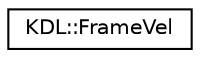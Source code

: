 digraph G
{
  edge [fontname="Helvetica",fontsize="10",labelfontname="Helvetica",labelfontsize="10"];
  node [fontname="Helvetica",fontsize="10",shape=record];
  rankdir=LR;
  Node1 [label="KDL::FrameVel",height=0.2,width=0.4,color="black", fillcolor="white", style="filled",URL="$d9/d45/classKDL_1_1FrameVel.html"];
}
